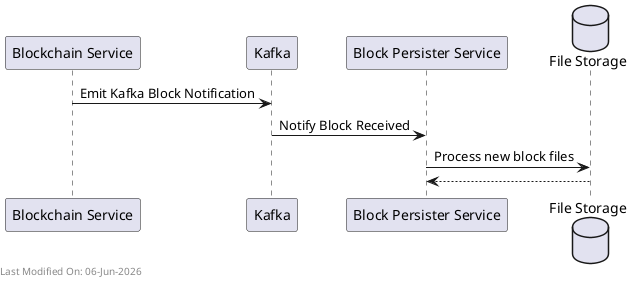 @startuml
participant "Blockchain Service" as Blockchain
participant "Kafka" as Kafka
participant "Block Persister Service" as BlockPersister
database "File Storage" as FileStorage

Blockchain -> Kafka: Emit Kafka Block Notification
Kafka -> BlockPersister: Notify Block Received
BlockPersister -> FileStorage: Process new block files
FileStorage --> BlockPersister




left footer Last Modified On: %date("dd-MMM-yyyy")

@enduml
